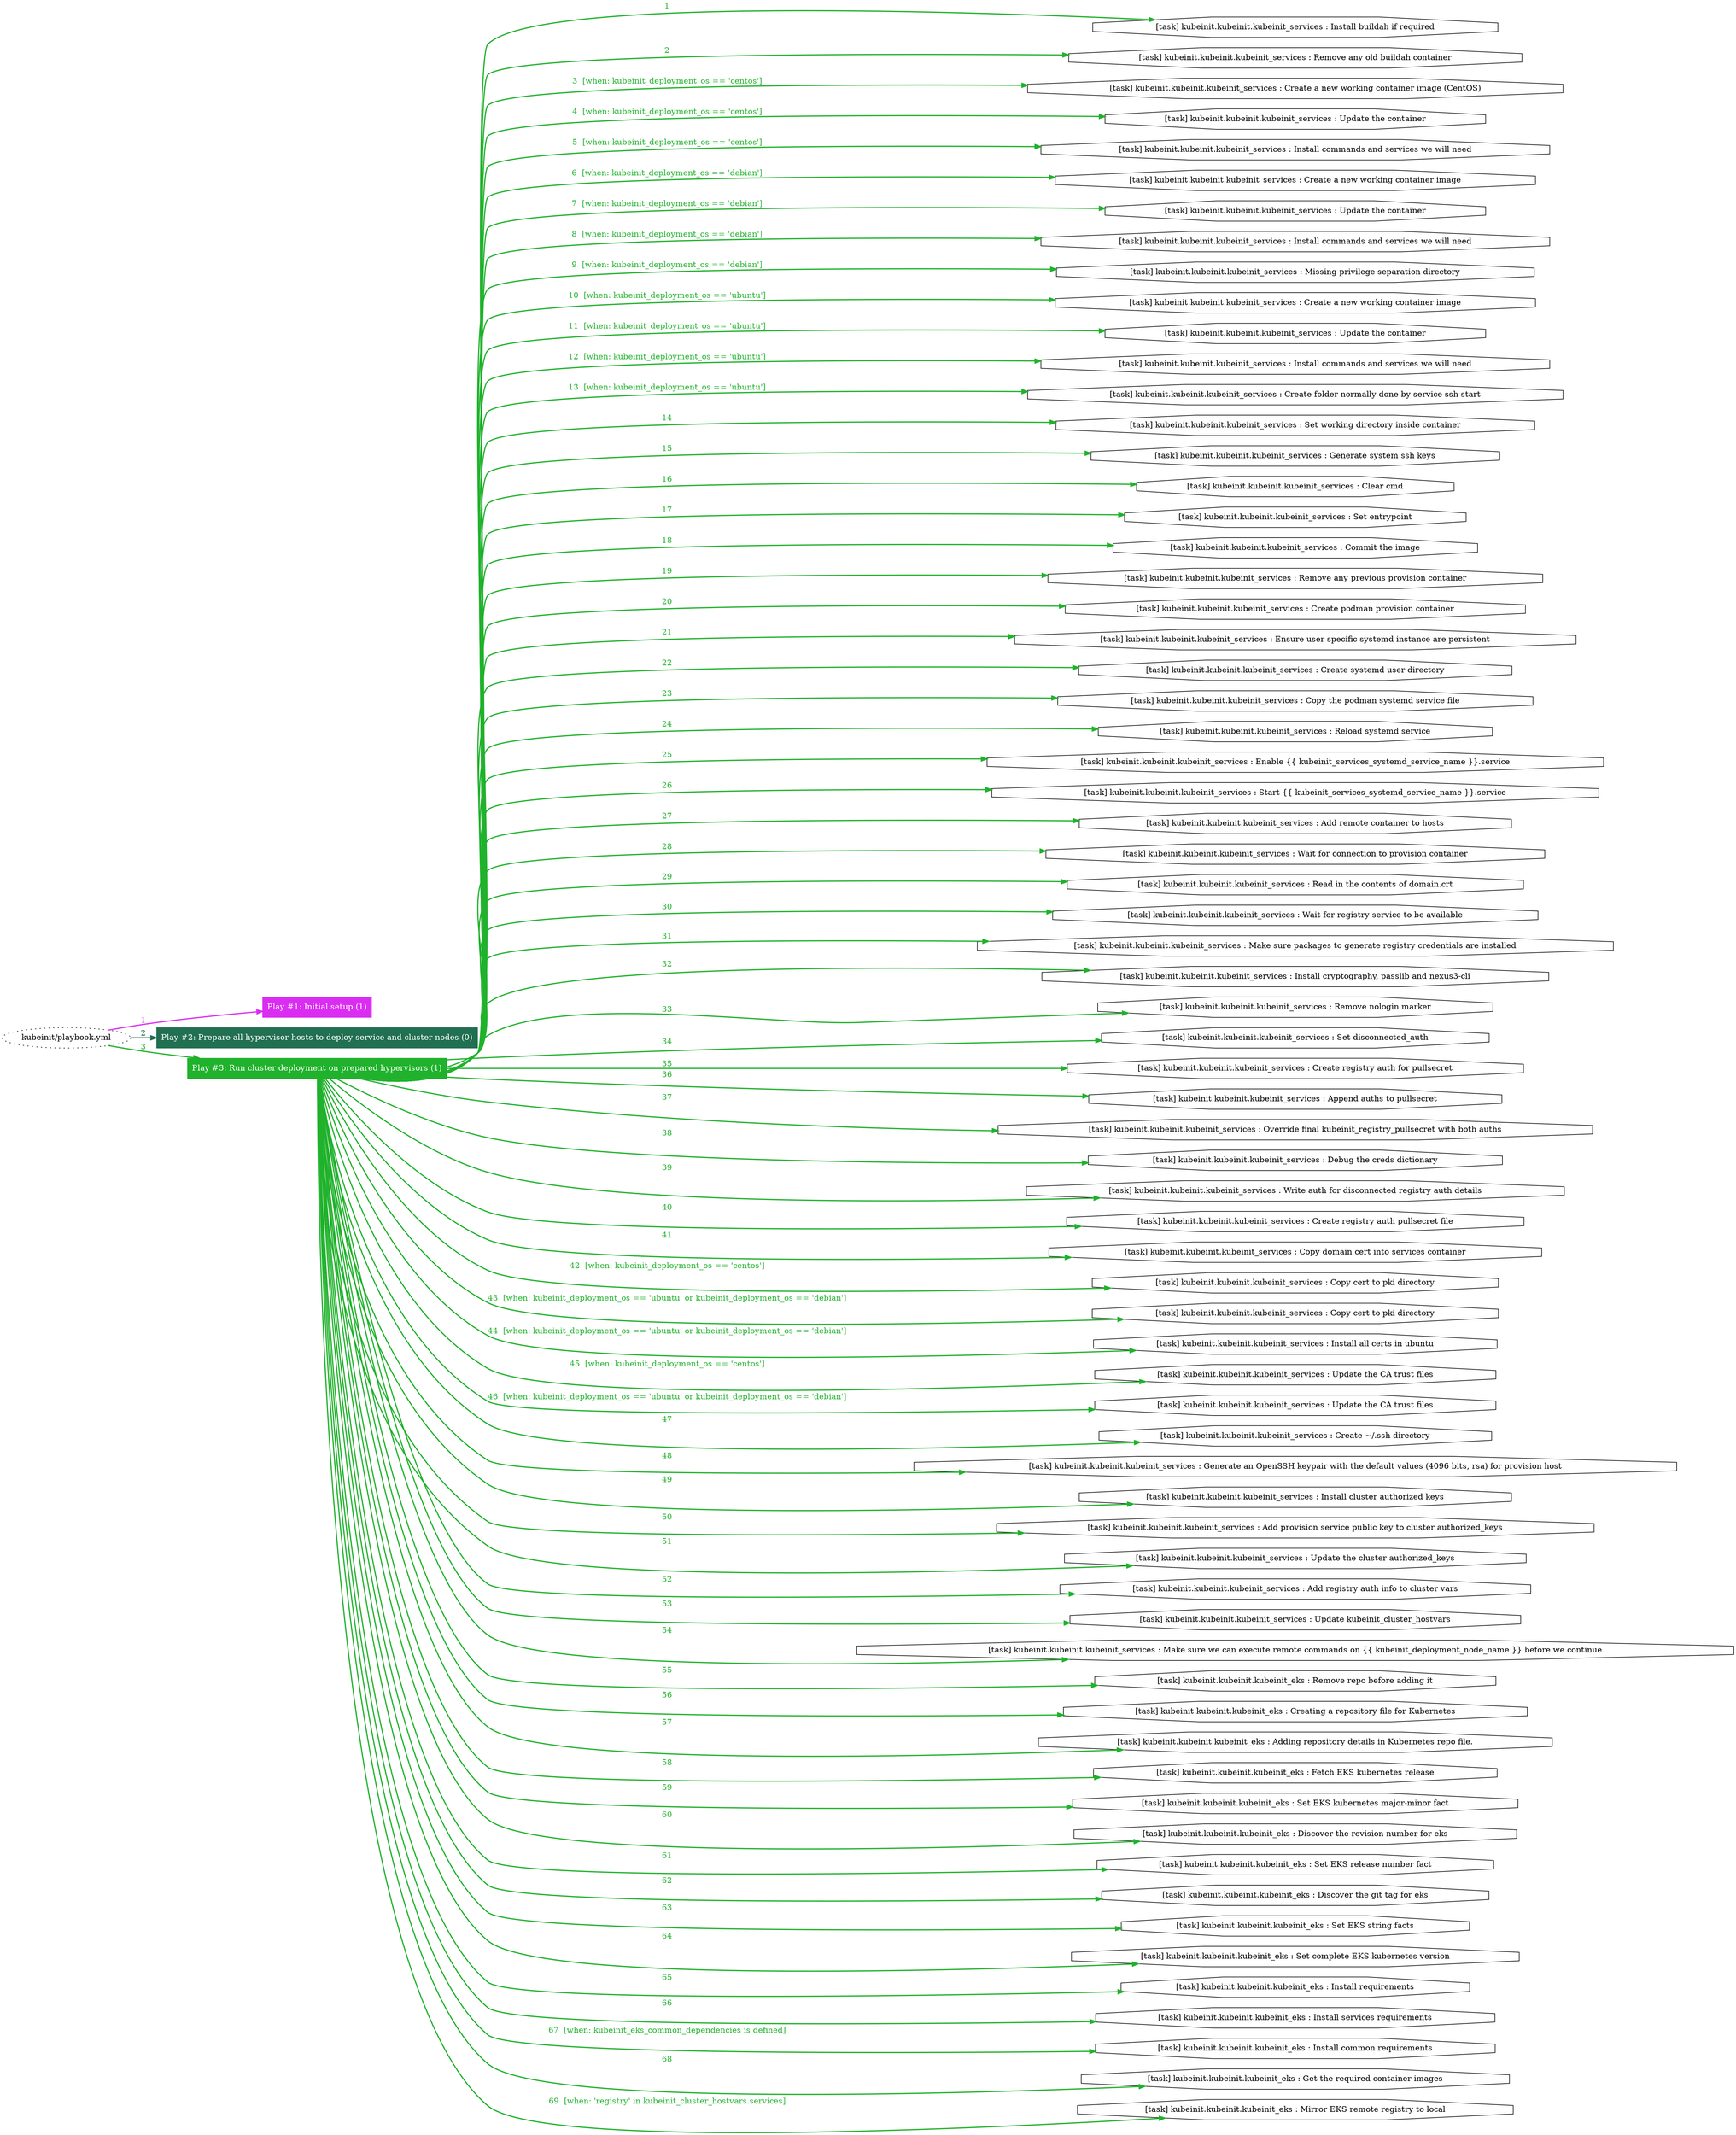 digraph "kubeinit/playbook.yml "{
	graph [concentrate=true ordering=in rankdir=LR ratio=fill]
	edge [esep=5 sep=10]
	"kubeinit/playbook.yml" [id=root_node style=dotted]
	subgraph "Play #1: Initial setup (1) "{
		"Play #1: Initial setup (1)" [color="#db2df2" fontcolor="#ffffff" id="play_d6b6caf3-4b23-4643-b8b0-2ae1f41ae016" shape=box style=filled tooltip=localhost]
		"kubeinit/playbook.yml" -> "Play #1: Initial setup (1)" [label=1 color="#db2df2" fontcolor="#db2df2" id="edge_0a95b5f7-50a0-45e7-89e0-56e294c64d58" style=bold]
	}
	subgraph "Play #2: Prepare all hypervisor hosts to deploy service and cluster nodes (0) "{
		"Play #2: Prepare all hypervisor hosts to deploy service and cluster nodes (0)" [color="#217051" fontcolor="#ffffff" id="play_e5e34765-efe9-40d0-b1c4-b69ddea02f51" shape=box style=filled tooltip=""]
		"kubeinit/playbook.yml" -> "Play #2: Prepare all hypervisor hosts to deploy service and cluster nodes (0)" [label=2 color="#217051" fontcolor="#217051" id="edge_a7ab53a5-b430-4f28-b5bf-94f475aebc5f" style=bold]
	}
	subgraph "Play #3: Run cluster deployment on prepared hypervisors (1) "{
		"Play #3: Run cluster deployment on prepared hypervisors (1)" [color="#20b22c" fontcolor="#ffffff" id="play_ced21969-2edc-423f-a9e1-0a20341f8199" shape=box style=filled tooltip=localhost]
		"kubeinit/playbook.yml" -> "Play #3: Run cluster deployment on prepared hypervisors (1)" [label=3 color="#20b22c" fontcolor="#20b22c" id="edge_6f8ec1e2-a546-43a6-82ae-a71191afd3bf" style=bold]
		"task_053df944-cbc6-430a-9e3b-62189d6cbe31" [label="[task] kubeinit.kubeinit.kubeinit_services : Install buildah if required" id="task_053df944-cbc6-430a-9e3b-62189d6cbe31" shape=octagon tooltip="[task] kubeinit.kubeinit.kubeinit_services : Install buildah if required"]
		"Play #3: Run cluster deployment on prepared hypervisors (1)" -> "task_053df944-cbc6-430a-9e3b-62189d6cbe31" [label=1 color="#20b22c" fontcolor="#20b22c" id="edge_3fd8ebae-2aa1-4c08-a8e1-62204cdacdc6" style=bold]
		"task_cb85001b-443d-418f-9d4c-aff51daec7ec" [label="[task] kubeinit.kubeinit.kubeinit_services : Remove any old buildah container" id="task_cb85001b-443d-418f-9d4c-aff51daec7ec" shape=octagon tooltip="[task] kubeinit.kubeinit.kubeinit_services : Remove any old buildah container"]
		"Play #3: Run cluster deployment on prepared hypervisors (1)" -> "task_cb85001b-443d-418f-9d4c-aff51daec7ec" [label=2 color="#20b22c" fontcolor="#20b22c" id="edge_708a41ad-17a7-4850-8655-4d85d6c550b6" style=bold]
		"task_b76d1ae5-82d1-44a4-ae26-9fafbfbcf282" [label="[task] kubeinit.kubeinit.kubeinit_services : Create a new working container image (CentOS)" id="task_b76d1ae5-82d1-44a4-ae26-9fafbfbcf282" shape=octagon tooltip="[task] kubeinit.kubeinit.kubeinit_services : Create a new working container image (CentOS)"]
		"Play #3: Run cluster deployment on prepared hypervisors (1)" -> "task_b76d1ae5-82d1-44a4-ae26-9fafbfbcf282" [label="3  [when: kubeinit_deployment_os == 'centos']" color="#20b22c" fontcolor="#20b22c" id="edge_9636b844-2a8d-44b8-bfd3-fd03627abda5" style=bold]
		"task_958350e3-0012-4d0c-be20-fb96267e6930" [label="[task] kubeinit.kubeinit.kubeinit_services : Update the container" id="task_958350e3-0012-4d0c-be20-fb96267e6930" shape=octagon tooltip="[task] kubeinit.kubeinit.kubeinit_services : Update the container"]
		"Play #3: Run cluster deployment on prepared hypervisors (1)" -> "task_958350e3-0012-4d0c-be20-fb96267e6930" [label="4  [when: kubeinit_deployment_os == 'centos']" color="#20b22c" fontcolor="#20b22c" id="edge_50fdafcd-24b9-4dce-bd4f-2c0491ec91b5" style=bold]
		"task_69331ef3-84f1-460e-af57-227d3038c687" [label="[task] kubeinit.kubeinit.kubeinit_services : Install commands and services we will need" id="task_69331ef3-84f1-460e-af57-227d3038c687" shape=octagon tooltip="[task] kubeinit.kubeinit.kubeinit_services : Install commands and services we will need"]
		"Play #3: Run cluster deployment on prepared hypervisors (1)" -> "task_69331ef3-84f1-460e-af57-227d3038c687" [label="5  [when: kubeinit_deployment_os == 'centos']" color="#20b22c" fontcolor="#20b22c" id="edge_e5f84665-fab9-4e15-9f2f-1fafe1caf1e0" style=bold]
		"task_77d94a02-6353-4c44-a43c-95abad2dda22" [label="[task] kubeinit.kubeinit.kubeinit_services : Create a new working container image" id="task_77d94a02-6353-4c44-a43c-95abad2dda22" shape=octagon tooltip="[task] kubeinit.kubeinit.kubeinit_services : Create a new working container image"]
		"Play #3: Run cluster deployment on prepared hypervisors (1)" -> "task_77d94a02-6353-4c44-a43c-95abad2dda22" [label="6  [when: kubeinit_deployment_os == 'debian']" color="#20b22c" fontcolor="#20b22c" id="edge_411b9429-109a-48c8-acfc-f12e42dbfacb" style=bold]
		"task_920caa8f-49db-4d48-9255-f12cef788a88" [label="[task] kubeinit.kubeinit.kubeinit_services : Update the container" id="task_920caa8f-49db-4d48-9255-f12cef788a88" shape=octagon tooltip="[task] kubeinit.kubeinit.kubeinit_services : Update the container"]
		"Play #3: Run cluster deployment on prepared hypervisors (1)" -> "task_920caa8f-49db-4d48-9255-f12cef788a88" [label="7  [when: kubeinit_deployment_os == 'debian']" color="#20b22c" fontcolor="#20b22c" id="edge_dfa674b2-81e7-45a8-a3d5-b1a6aa03467b" style=bold]
		"task_e1551400-227f-4f4e-806a-9e32a8cb405d" [label="[task] kubeinit.kubeinit.kubeinit_services : Install commands and services we will need" id="task_e1551400-227f-4f4e-806a-9e32a8cb405d" shape=octagon tooltip="[task] kubeinit.kubeinit.kubeinit_services : Install commands and services we will need"]
		"Play #3: Run cluster deployment on prepared hypervisors (1)" -> "task_e1551400-227f-4f4e-806a-9e32a8cb405d" [label="8  [when: kubeinit_deployment_os == 'debian']" color="#20b22c" fontcolor="#20b22c" id="edge_ec27e090-f7c6-4db3-99af-acc7e6ee965d" style=bold]
		"task_325c4ec0-844d-44be-afa1-052eaf2f3fee" [label="[task] kubeinit.kubeinit.kubeinit_services : Missing privilege separation directory" id="task_325c4ec0-844d-44be-afa1-052eaf2f3fee" shape=octagon tooltip="[task] kubeinit.kubeinit.kubeinit_services : Missing privilege separation directory"]
		"Play #3: Run cluster deployment on prepared hypervisors (1)" -> "task_325c4ec0-844d-44be-afa1-052eaf2f3fee" [label="9  [when: kubeinit_deployment_os == 'debian']" color="#20b22c" fontcolor="#20b22c" id="edge_37b7668a-c691-474e-8fe8-07740e65492d" style=bold]
		"task_312b7843-bc04-409a-8f8a-b5525f616f3f" [label="[task] kubeinit.kubeinit.kubeinit_services : Create a new working container image" id="task_312b7843-bc04-409a-8f8a-b5525f616f3f" shape=octagon tooltip="[task] kubeinit.kubeinit.kubeinit_services : Create a new working container image"]
		"Play #3: Run cluster deployment on prepared hypervisors (1)" -> "task_312b7843-bc04-409a-8f8a-b5525f616f3f" [label="10  [when: kubeinit_deployment_os == 'ubuntu']" color="#20b22c" fontcolor="#20b22c" id="edge_b4f1f03f-f311-47b4-9e3b-f285d6083b55" style=bold]
		"task_38afa60f-efd7-4d38-b9a2-04c29f454072" [label="[task] kubeinit.kubeinit.kubeinit_services : Update the container" id="task_38afa60f-efd7-4d38-b9a2-04c29f454072" shape=octagon tooltip="[task] kubeinit.kubeinit.kubeinit_services : Update the container"]
		"Play #3: Run cluster deployment on prepared hypervisors (1)" -> "task_38afa60f-efd7-4d38-b9a2-04c29f454072" [label="11  [when: kubeinit_deployment_os == 'ubuntu']" color="#20b22c" fontcolor="#20b22c" id="edge_2558614d-0102-4247-9067-76e2ed86641b" style=bold]
		"task_87cc839b-2936-471d-ab9f-c5f80d08924b" [label="[task] kubeinit.kubeinit.kubeinit_services : Install commands and services we will need" id="task_87cc839b-2936-471d-ab9f-c5f80d08924b" shape=octagon tooltip="[task] kubeinit.kubeinit.kubeinit_services : Install commands and services we will need"]
		"Play #3: Run cluster deployment on prepared hypervisors (1)" -> "task_87cc839b-2936-471d-ab9f-c5f80d08924b" [label="12  [when: kubeinit_deployment_os == 'ubuntu']" color="#20b22c" fontcolor="#20b22c" id="edge_8b8a8d34-39bf-4097-a5d3-0aa59885f811" style=bold]
		"task_b64141c2-9b7f-4639-a4ad-c3e0b748c00b" [label="[task] kubeinit.kubeinit.kubeinit_services : Create folder normally done by service ssh start" id="task_b64141c2-9b7f-4639-a4ad-c3e0b748c00b" shape=octagon tooltip="[task] kubeinit.kubeinit.kubeinit_services : Create folder normally done by service ssh start"]
		"Play #3: Run cluster deployment on prepared hypervisors (1)" -> "task_b64141c2-9b7f-4639-a4ad-c3e0b748c00b" [label="13  [when: kubeinit_deployment_os == 'ubuntu']" color="#20b22c" fontcolor="#20b22c" id="edge_afbf7bd4-8e0a-4837-9afb-92ad5936957d" style=bold]
		"task_3812613c-a0b3-46dd-a61b-9a9d60487ced" [label="[task] kubeinit.kubeinit.kubeinit_services : Set working directory inside container" id="task_3812613c-a0b3-46dd-a61b-9a9d60487ced" shape=octagon tooltip="[task] kubeinit.kubeinit.kubeinit_services : Set working directory inside container"]
		"Play #3: Run cluster deployment on prepared hypervisors (1)" -> "task_3812613c-a0b3-46dd-a61b-9a9d60487ced" [label=14 color="#20b22c" fontcolor="#20b22c" id="edge_86688151-595f-46de-8e3a-c45a985ddb9b" style=bold]
		"task_bd5d2fe8-e609-4de5-92f0-f0f5bbb81b0d" [label="[task] kubeinit.kubeinit.kubeinit_services : Generate system ssh keys" id="task_bd5d2fe8-e609-4de5-92f0-f0f5bbb81b0d" shape=octagon tooltip="[task] kubeinit.kubeinit.kubeinit_services : Generate system ssh keys"]
		"Play #3: Run cluster deployment on prepared hypervisors (1)" -> "task_bd5d2fe8-e609-4de5-92f0-f0f5bbb81b0d" [label=15 color="#20b22c" fontcolor="#20b22c" id="edge_4fcc37b3-f670-4617-802d-f88b540231ae" style=bold]
		"task_b6c7635c-8c36-44ef-9cb5-113da6b22f72" [label="[task] kubeinit.kubeinit.kubeinit_services : Clear cmd" id="task_b6c7635c-8c36-44ef-9cb5-113da6b22f72" shape=octagon tooltip="[task] kubeinit.kubeinit.kubeinit_services : Clear cmd"]
		"Play #3: Run cluster deployment on prepared hypervisors (1)" -> "task_b6c7635c-8c36-44ef-9cb5-113da6b22f72" [label=16 color="#20b22c" fontcolor="#20b22c" id="edge_a9604bee-521b-4253-b219-6564ae5bcf5f" style=bold]
		"task_46afdbdd-9009-409d-8397-ab80a42cf545" [label="[task] kubeinit.kubeinit.kubeinit_services : Set entrypoint" id="task_46afdbdd-9009-409d-8397-ab80a42cf545" shape=octagon tooltip="[task] kubeinit.kubeinit.kubeinit_services : Set entrypoint"]
		"Play #3: Run cluster deployment on prepared hypervisors (1)" -> "task_46afdbdd-9009-409d-8397-ab80a42cf545" [label=17 color="#20b22c" fontcolor="#20b22c" id="edge_e1e13ab2-f77c-4405-94ad-9324626c4317" style=bold]
		"task_044680a7-8fcf-46de-b698-526c274d04a4" [label="[task] kubeinit.kubeinit.kubeinit_services : Commit the image" id="task_044680a7-8fcf-46de-b698-526c274d04a4" shape=octagon tooltip="[task] kubeinit.kubeinit.kubeinit_services : Commit the image"]
		"Play #3: Run cluster deployment on prepared hypervisors (1)" -> "task_044680a7-8fcf-46de-b698-526c274d04a4" [label=18 color="#20b22c" fontcolor="#20b22c" id="edge_fc8de04b-389e-465d-8166-45693d96ed8d" style=bold]
		"task_0990a95e-ffae-44d9-b55e-e1ec34a348f7" [label="[task] kubeinit.kubeinit.kubeinit_services : Remove any previous provision container" id="task_0990a95e-ffae-44d9-b55e-e1ec34a348f7" shape=octagon tooltip="[task] kubeinit.kubeinit.kubeinit_services : Remove any previous provision container"]
		"Play #3: Run cluster deployment on prepared hypervisors (1)" -> "task_0990a95e-ffae-44d9-b55e-e1ec34a348f7" [label=19 color="#20b22c" fontcolor="#20b22c" id="edge_ac07c02c-21dc-4eb6-a0cf-7070e9ad0b32" style=bold]
		"task_7251432c-fed6-491e-8f41-d05edfea4213" [label="[task] kubeinit.kubeinit.kubeinit_services : Create podman provision container" id="task_7251432c-fed6-491e-8f41-d05edfea4213" shape=octagon tooltip="[task] kubeinit.kubeinit.kubeinit_services : Create podman provision container"]
		"Play #3: Run cluster deployment on prepared hypervisors (1)" -> "task_7251432c-fed6-491e-8f41-d05edfea4213" [label=20 color="#20b22c" fontcolor="#20b22c" id="edge_353fcb7d-9ff5-4f62-b055-38c76d984105" style=bold]
		"task_0b0296fb-d1a9-4df0-aede-d309b49d0335" [label="[task] kubeinit.kubeinit.kubeinit_services : Ensure user specific systemd instance are persistent" id="task_0b0296fb-d1a9-4df0-aede-d309b49d0335" shape=octagon tooltip="[task] kubeinit.kubeinit.kubeinit_services : Ensure user specific systemd instance are persistent"]
		"Play #3: Run cluster deployment on prepared hypervisors (1)" -> "task_0b0296fb-d1a9-4df0-aede-d309b49d0335" [label=21 color="#20b22c" fontcolor="#20b22c" id="edge_333079d3-5729-4809-bb05-d34e6eb40418" style=bold]
		"task_26365529-b1a4-4050-9ad0-5c0496e8044a" [label="[task] kubeinit.kubeinit.kubeinit_services : Create systemd user directory" id="task_26365529-b1a4-4050-9ad0-5c0496e8044a" shape=octagon tooltip="[task] kubeinit.kubeinit.kubeinit_services : Create systemd user directory"]
		"Play #3: Run cluster deployment on prepared hypervisors (1)" -> "task_26365529-b1a4-4050-9ad0-5c0496e8044a" [label=22 color="#20b22c" fontcolor="#20b22c" id="edge_1748f61f-c077-4ab7-9320-309da9aa1df5" style=bold]
		"task_986e9f03-c08c-4b7d-9d6f-39dc5b09be21" [label="[task] kubeinit.kubeinit.kubeinit_services : Copy the podman systemd service file" id="task_986e9f03-c08c-4b7d-9d6f-39dc5b09be21" shape=octagon tooltip="[task] kubeinit.kubeinit.kubeinit_services : Copy the podman systemd service file"]
		"Play #3: Run cluster deployment on prepared hypervisors (1)" -> "task_986e9f03-c08c-4b7d-9d6f-39dc5b09be21" [label=23 color="#20b22c" fontcolor="#20b22c" id="edge_83a575ec-a1a6-42c1-b98e-406853526f27" style=bold]
		"task_eb1c43a5-f2c9-4c47-a817-fb540f19a4ba" [label="[task] kubeinit.kubeinit.kubeinit_services : Reload systemd service" id="task_eb1c43a5-f2c9-4c47-a817-fb540f19a4ba" shape=octagon tooltip="[task] kubeinit.kubeinit.kubeinit_services : Reload systemd service"]
		"Play #3: Run cluster deployment on prepared hypervisors (1)" -> "task_eb1c43a5-f2c9-4c47-a817-fb540f19a4ba" [label=24 color="#20b22c" fontcolor="#20b22c" id="edge_2ddeff5b-f74b-4b9a-8225-0739eaad942f" style=bold]
		"task_ec5aae8b-61c5-4144-8610-5f1638860e9f" [label="[task] kubeinit.kubeinit.kubeinit_services : Enable {{ kubeinit_services_systemd_service_name }}.service" id="task_ec5aae8b-61c5-4144-8610-5f1638860e9f" shape=octagon tooltip="[task] kubeinit.kubeinit.kubeinit_services : Enable {{ kubeinit_services_systemd_service_name }}.service"]
		"Play #3: Run cluster deployment on prepared hypervisors (1)" -> "task_ec5aae8b-61c5-4144-8610-5f1638860e9f" [label=25 color="#20b22c" fontcolor="#20b22c" id="edge_2ca6bc8f-2102-4845-8cd4-416a02887b72" style=bold]
		"task_7645b227-e0e5-4387-9e08-3ad236a14664" [label="[task] kubeinit.kubeinit.kubeinit_services : Start {{ kubeinit_services_systemd_service_name }}.service" id="task_7645b227-e0e5-4387-9e08-3ad236a14664" shape=octagon tooltip="[task] kubeinit.kubeinit.kubeinit_services : Start {{ kubeinit_services_systemd_service_name }}.service"]
		"Play #3: Run cluster deployment on prepared hypervisors (1)" -> "task_7645b227-e0e5-4387-9e08-3ad236a14664" [label=26 color="#20b22c" fontcolor="#20b22c" id="edge_39b93bde-f5a5-42e6-97f6-72c05052445b" style=bold]
		"task_5f2cbb39-8707-43be-b525-aba7ae4bd131" [label="[task] kubeinit.kubeinit.kubeinit_services : Add remote container to hosts" id="task_5f2cbb39-8707-43be-b525-aba7ae4bd131" shape=octagon tooltip="[task] kubeinit.kubeinit.kubeinit_services : Add remote container to hosts"]
		"Play #3: Run cluster deployment on prepared hypervisors (1)" -> "task_5f2cbb39-8707-43be-b525-aba7ae4bd131" [label=27 color="#20b22c" fontcolor="#20b22c" id="edge_a20b7bcb-a966-4664-ba3a-eea8a3d69074" style=bold]
		"task_a4a74ae9-1368-4620-a1d5-759e4361514c" [label="[task] kubeinit.kubeinit.kubeinit_services : Wait for connection to provision container" id="task_a4a74ae9-1368-4620-a1d5-759e4361514c" shape=octagon tooltip="[task] kubeinit.kubeinit.kubeinit_services : Wait for connection to provision container"]
		"Play #3: Run cluster deployment on prepared hypervisors (1)" -> "task_a4a74ae9-1368-4620-a1d5-759e4361514c" [label=28 color="#20b22c" fontcolor="#20b22c" id="edge_53f92d1e-cc69-411d-b51a-9755b06d3d79" style=bold]
		"task_f670205d-0177-4127-b1ba-6728a1c63fb0" [label="[task] kubeinit.kubeinit.kubeinit_services : Read in the contents of domain.crt" id="task_f670205d-0177-4127-b1ba-6728a1c63fb0" shape=octagon tooltip="[task] kubeinit.kubeinit.kubeinit_services : Read in the contents of domain.crt"]
		"Play #3: Run cluster deployment on prepared hypervisors (1)" -> "task_f670205d-0177-4127-b1ba-6728a1c63fb0" [label=29 color="#20b22c" fontcolor="#20b22c" id="edge_ecd2d68b-a5f9-4c91-8aad-ea5e8b96da8f" style=bold]
		"task_cf42c2b6-3bd4-4ae2-bb95-85cde23bc588" [label="[task] kubeinit.kubeinit.kubeinit_services : Wait for registry service to be available" id="task_cf42c2b6-3bd4-4ae2-bb95-85cde23bc588" shape=octagon tooltip="[task] kubeinit.kubeinit.kubeinit_services : Wait for registry service to be available"]
		"Play #3: Run cluster deployment on prepared hypervisors (1)" -> "task_cf42c2b6-3bd4-4ae2-bb95-85cde23bc588" [label=30 color="#20b22c" fontcolor="#20b22c" id="edge_0ce051d8-9b99-4a44-ae49-cfefab403eac" style=bold]
		"task_a661c332-6f66-405f-aac2-5e966b95ca57" [label="[task] kubeinit.kubeinit.kubeinit_services : Make sure packages to generate registry credentials are installed" id="task_a661c332-6f66-405f-aac2-5e966b95ca57" shape=octagon tooltip="[task] kubeinit.kubeinit.kubeinit_services : Make sure packages to generate registry credentials are installed"]
		"Play #3: Run cluster deployment on prepared hypervisors (1)" -> "task_a661c332-6f66-405f-aac2-5e966b95ca57" [label=31 color="#20b22c" fontcolor="#20b22c" id="edge_98058854-50f5-4666-91b2-e5ad95566e2a" style=bold]
		"task_c4efac56-9066-4326-ae19-3232b20413e8" [label="[task] kubeinit.kubeinit.kubeinit_services : Install cryptography, passlib and nexus3-cli" id="task_c4efac56-9066-4326-ae19-3232b20413e8" shape=octagon tooltip="[task] kubeinit.kubeinit.kubeinit_services : Install cryptography, passlib and nexus3-cli"]
		"Play #3: Run cluster deployment on prepared hypervisors (1)" -> "task_c4efac56-9066-4326-ae19-3232b20413e8" [label=32 color="#20b22c" fontcolor="#20b22c" id="edge_8cb94dff-60ae-4ac3-8e4b-e21cf0f34235" style=bold]
		"task_0dc49803-e038-452c-93c6-ba019cc42ebf" [label="[task] kubeinit.kubeinit.kubeinit_services : Remove nologin marker" id="task_0dc49803-e038-452c-93c6-ba019cc42ebf" shape=octagon tooltip="[task] kubeinit.kubeinit.kubeinit_services : Remove nologin marker"]
		"Play #3: Run cluster deployment on prepared hypervisors (1)" -> "task_0dc49803-e038-452c-93c6-ba019cc42ebf" [label=33 color="#20b22c" fontcolor="#20b22c" id="edge_8c0a9747-a079-4595-9a50-f024f1fe43ec" style=bold]
		"task_3ebc6871-6d34-4b3d-aed6-6194bb6b7b26" [label="[task] kubeinit.kubeinit.kubeinit_services : Set disconnected_auth" id="task_3ebc6871-6d34-4b3d-aed6-6194bb6b7b26" shape=octagon tooltip="[task] kubeinit.kubeinit.kubeinit_services : Set disconnected_auth"]
		"Play #3: Run cluster deployment on prepared hypervisors (1)" -> "task_3ebc6871-6d34-4b3d-aed6-6194bb6b7b26" [label=34 color="#20b22c" fontcolor="#20b22c" id="edge_f3ed2c49-1c58-4c29-a5b7-077b1f685127" style=bold]
		"task_be04df0a-b540-476a-846e-8847f6690250" [label="[task] kubeinit.kubeinit.kubeinit_services : Create registry auth for pullsecret" id="task_be04df0a-b540-476a-846e-8847f6690250" shape=octagon tooltip="[task] kubeinit.kubeinit.kubeinit_services : Create registry auth for pullsecret"]
		"Play #3: Run cluster deployment on prepared hypervisors (1)" -> "task_be04df0a-b540-476a-846e-8847f6690250" [label=35 color="#20b22c" fontcolor="#20b22c" id="edge_0527f74a-68b1-4fb7-881a-f3a324e54f51" style=bold]
		"task_0fdadbfe-0ef5-4e7c-9dc7-7d45b49971e9" [label="[task] kubeinit.kubeinit.kubeinit_services : Append auths to pullsecret" id="task_0fdadbfe-0ef5-4e7c-9dc7-7d45b49971e9" shape=octagon tooltip="[task] kubeinit.kubeinit.kubeinit_services : Append auths to pullsecret"]
		"Play #3: Run cluster deployment on prepared hypervisors (1)" -> "task_0fdadbfe-0ef5-4e7c-9dc7-7d45b49971e9" [label=36 color="#20b22c" fontcolor="#20b22c" id="edge_7621d0a0-e6c5-43e3-8cc8-4aef887758da" style=bold]
		"task_f12f1032-667d-49f4-a0d1-406bd24e3da5" [label="[task] kubeinit.kubeinit.kubeinit_services : Override final kubeinit_registry_pullsecret with both auths" id="task_f12f1032-667d-49f4-a0d1-406bd24e3da5" shape=octagon tooltip="[task] kubeinit.kubeinit.kubeinit_services : Override final kubeinit_registry_pullsecret with both auths"]
		"Play #3: Run cluster deployment on prepared hypervisors (1)" -> "task_f12f1032-667d-49f4-a0d1-406bd24e3da5" [label=37 color="#20b22c" fontcolor="#20b22c" id="edge_dbe48d62-4e99-42ed-996c-47b09723fcf8" style=bold]
		"task_8650e95a-5be5-4b76-91ce-b5643a63bcbd" [label="[task] kubeinit.kubeinit.kubeinit_services : Debug the creds dictionary" id="task_8650e95a-5be5-4b76-91ce-b5643a63bcbd" shape=octagon tooltip="[task] kubeinit.kubeinit.kubeinit_services : Debug the creds dictionary"]
		"Play #3: Run cluster deployment on prepared hypervisors (1)" -> "task_8650e95a-5be5-4b76-91ce-b5643a63bcbd" [label=38 color="#20b22c" fontcolor="#20b22c" id="edge_1b311b52-2935-44be-a7ee-e5c0409467c3" style=bold]
		"task_cdbaef19-ca8a-4d3c-9e93-ad95e453d11b" [label="[task] kubeinit.kubeinit.kubeinit_services : Write auth for disconnected registry auth details" id="task_cdbaef19-ca8a-4d3c-9e93-ad95e453d11b" shape=octagon tooltip="[task] kubeinit.kubeinit.kubeinit_services : Write auth for disconnected registry auth details"]
		"Play #3: Run cluster deployment on prepared hypervisors (1)" -> "task_cdbaef19-ca8a-4d3c-9e93-ad95e453d11b" [label=39 color="#20b22c" fontcolor="#20b22c" id="edge_3dc8b7cd-3aa0-4266-850f-8bb679bbfadb" style=bold]
		"task_5f7e98a0-c429-430e-8df2-45824555a68b" [label="[task] kubeinit.kubeinit.kubeinit_services : Create registry auth pullsecret file" id="task_5f7e98a0-c429-430e-8df2-45824555a68b" shape=octagon tooltip="[task] kubeinit.kubeinit.kubeinit_services : Create registry auth pullsecret file"]
		"Play #3: Run cluster deployment on prepared hypervisors (1)" -> "task_5f7e98a0-c429-430e-8df2-45824555a68b" [label=40 color="#20b22c" fontcolor="#20b22c" id="edge_38085d3c-5b2d-47dc-8d45-1d3d17e03676" style=bold]
		"task_5a327312-f7bc-46f0-b472-31a62a52ba27" [label="[task] kubeinit.kubeinit.kubeinit_services : Copy domain cert into services container" id="task_5a327312-f7bc-46f0-b472-31a62a52ba27" shape=octagon tooltip="[task] kubeinit.kubeinit.kubeinit_services : Copy domain cert into services container"]
		"Play #3: Run cluster deployment on prepared hypervisors (1)" -> "task_5a327312-f7bc-46f0-b472-31a62a52ba27" [label=41 color="#20b22c" fontcolor="#20b22c" id="edge_1ff18f15-e8b5-4512-8617-b2dfb59bdad8" style=bold]
		"task_76ffa611-4916-4a81-92d2-1da48ad57b2c" [label="[task] kubeinit.kubeinit.kubeinit_services : Copy cert to pki directory" id="task_76ffa611-4916-4a81-92d2-1da48ad57b2c" shape=octagon tooltip="[task] kubeinit.kubeinit.kubeinit_services : Copy cert to pki directory"]
		"Play #3: Run cluster deployment on prepared hypervisors (1)" -> "task_76ffa611-4916-4a81-92d2-1da48ad57b2c" [label="42  [when: kubeinit_deployment_os == 'centos']" color="#20b22c" fontcolor="#20b22c" id="edge_071630ca-d03b-404c-b5ed-2648c140149f" style=bold]
		"task_11582271-6444-4cc9-b006-6f92fa4fd639" [label="[task] kubeinit.kubeinit.kubeinit_services : Copy cert to pki directory" id="task_11582271-6444-4cc9-b006-6f92fa4fd639" shape=octagon tooltip="[task] kubeinit.kubeinit.kubeinit_services : Copy cert to pki directory"]
		"Play #3: Run cluster deployment on prepared hypervisors (1)" -> "task_11582271-6444-4cc9-b006-6f92fa4fd639" [label="43  [when: kubeinit_deployment_os == 'ubuntu' or kubeinit_deployment_os == 'debian']" color="#20b22c" fontcolor="#20b22c" id="edge_165f8914-8427-469e-982d-2a1dd7cd1e54" style=bold]
		"task_1b89163e-dbf8-4271-849b-babf553165fc" [label="[task] kubeinit.kubeinit.kubeinit_services : Install all certs in ubuntu" id="task_1b89163e-dbf8-4271-849b-babf553165fc" shape=octagon tooltip="[task] kubeinit.kubeinit.kubeinit_services : Install all certs in ubuntu"]
		"Play #3: Run cluster deployment on prepared hypervisors (1)" -> "task_1b89163e-dbf8-4271-849b-babf553165fc" [label="44  [when: kubeinit_deployment_os == 'ubuntu' or kubeinit_deployment_os == 'debian']" color="#20b22c" fontcolor="#20b22c" id="edge_9241c236-2dc8-4c1a-841c-ff653e92588f" style=bold]
		"task_ba0d05c1-c9e8-451b-ada4-2562e5947018" [label="[task] kubeinit.kubeinit.kubeinit_services : Update the CA trust files" id="task_ba0d05c1-c9e8-451b-ada4-2562e5947018" shape=octagon tooltip="[task] kubeinit.kubeinit.kubeinit_services : Update the CA trust files"]
		"Play #3: Run cluster deployment on prepared hypervisors (1)" -> "task_ba0d05c1-c9e8-451b-ada4-2562e5947018" [label="45  [when: kubeinit_deployment_os == 'centos']" color="#20b22c" fontcolor="#20b22c" id="edge_d21a466d-4867-4f02-b7ba-a5dcc5651ad4" style=bold]
		"task_868b1c38-6f8b-4d70-83fa-b7cb7112f231" [label="[task] kubeinit.kubeinit.kubeinit_services : Update the CA trust files" id="task_868b1c38-6f8b-4d70-83fa-b7cb7112f231" shape=octagon tooltip="[task] kubeinit.kubeinit.kubeinit_services : Update the CA trust files"]
		"Play #3: Run cluster deployment on prepared hypervisors (1)" -> "task_868b1c38-6f8b-4d70-83fa-b7cb7112f231" [label="46  [when: kubeinit_deployment_os == 'ubuntu' or kubeinit_deployment_os == 'debian']" color="#20b22c" fontcolor="#20b22c" id="edge_f9f408ae-afd4-4a68-afed-6cb9da63273c" style=bold]
		"task_824f1065-e986-4cad-8b6a-208895233725" [label="[task] kubeinit.kubeinit.kubeinit_services : Create ~/.ssh directory" id="task_824f1065-e986-4cad-8b6a-208895233725" shape=octagon tooltip="[task] kubeinit.kubeinit.kubeinit_services : Create ~/.ssh directory"]
		"Play #3: Run cluster deployment on prepared hypervisors (1)" -> "task_824f1065-e986-4cad-8b6a-208895233725" [label=47 color="#20b22c" fontcolor="#20b22c" id="edge_a4f15234-3b15-46b3-9c3f-a0e7d01d1c8e" style=bold]
		"task_14eeae0e-4d21-4a45-b47e-c93dbd5895a5" [label="[task] kubeinit.kubeinit.kubeinit_services : Generate an OpenSSH keypair with the default values (4096 bits, rsa) for provision host" id="task_14eeae0e-4d21-4a45-b47e-c93dbd5895a5" shape=octagon tooltip="[task] kubeinit.kubeinit.kubeinit_services : Generate an OpenSSH keypair with the default values (4096 bits, rsa) for provision host"]
		"Play #3: Run cluster deployment on prepared hypervisors (1)" -> "task_14eeae0e-4d21-4a45-b47e-c93dbd5895a5" [label=48 color="#20b22c" fontcolor="#20b22c" id="edge_586edc5e-9760-4864-bb9b-e992384140b7" style=bold]
		"task_6fe75f42-5728-49bb-a632-5c16116cedae" [label="[task] kubeinit.kubeinit.kubeinit_services : Install cluster authorized keys" id="task_6fe75f42-5728-49bb-a632-5c16116cedae" shape=octagon tooltip="[task] kubeinit.kubeinit.kubeinit_services : Install cluster authorized keys"]
		"Play #3: Run cluster deployment on prepared hypervisors (1)" -> "task_6fe75f42-5728-49bb-a632-5c16116cedae" [label=49 color="#20b22c" fontcolor="#20b22c" id="edge_191dda90-bd33-4c5a-a4ec-91c02e407355" style=bold]
		"task_7705c70f-4e01-4136-85df-95e2047b2e37" [label="[task] kubeinit.kubeinit.kubeinit_services : Add provision service public key to cluster authorized_keys" id="task_7705c70f-4e01-4136-85df-95e2047b2e37" shape=octagon tooltip="[task] kubeinit.kubeinit.kubeinit_services : Add provision service public key to cluster authorized_keys"]
		"Play #3: Run cluster deployment on prepared hypervisors (1)" -> "task_7705c70f-4e01-4136-85df-95e2047b2e37" [label=50 color="#20b22c" fontcolor="#20b22c" id="edge_8e803e78-8a34-49b8-93a0-5a85b14b2c79" style=bold]
		"task_e0fd0f46-798f-465d-94de-b9dee2222bd6" [label="[task] kubeinit.kubeinit.kubeinit_services : Update the cluster authorized_keys" id="task_e0fd0f46-798f-465d-94de-b9dee2222bd6" shape=octagon tooltip="[task] kubeinit.kubeinit.kubeinit_services : Update the cluster authorized_keys"]
		"Play #3: Run cluster deployment on prepared hypervisors (1)" -> "task_e0fd0f46-798f-465d-94de-b9dee2222bd6" [label=51 color="#20b22c" fontcolor="#20b22c" id="edge_8a8e5646-1a1e-41b1-b69a-0e5f32770c6e" style=bold]
		"task_5ad1c3e3-58d1-409a-94ed-d2664238ebe9" [label="[task] kubeinit.kubeinit.kubeinit_services : Add registry auth info to cluster vars" id="task_5ad1c3e3-58d1-409a-94ed-d2664238ebe9" shape=octagon tooltip="[task] kubeinit.kubeinit.kubeinit_services : Add registry auth info to cluster vars"]
		"Play #3: Run cluster deployment on prepared hypervisors (1)" -> "task_5ad1c3e3-58d1-409a-94ed-d2664238ebe9" [label=52 color="#20b22c" fontcolor="#20b22c" id="edge_a2f7091a-70b4-4f6c-a0da-b33bc547d0e2" style=bold]
		"task_6149d0f0-b85a-4856-94ad-2d37077d5f73" [label="[task] kubeinit.kubeinit.kubeinit_services : Update kubeinit_cluster_hostvars" id="task_6149d0f0-b85a-4856-94ad-2d37077d5f73" shape=octagon tooltip="[task] kubeinit.kubeinit.kubeinit_services : Update kubeinit_cluster_hostvars"]
		"Play #3: Run cluster deployment on prepared hypervisors (1)" -> "task_6149d0f0-b85a-4856-94ad-2d37077d5f73" [label=53 color="#20b22c" fontcolor="#20b22c" id="edge_27c50277-1ddd-4459-8301-fb3d173aa439" style=bold]
		"task_d897fd53-c9ad-4882-b763-e6d62cfaaba0" [label="[task] kubeinit.kubeinit.kubeinit_services : Make sure we can execute remote commands on {{ kubeinit_deployment_node_name }} before we continue" id="task_d897fd53-c9ad-4882-b763-e6d62cfaaba0" shape=octagon tooltip="[task] kubeinit.kubeinit.kubeinit_services : Make sure we can execute remote commands on {{ kubeinit_deployment_node_name }} before we continue"]
		"Play #3: Run cluster deployment on prepared hypervisors (1)" -> "task_d897fd53-c9ad-4882-b763-e6d62cfaaba0" [label=54 color="#20b22c" fontcolor="#20b22c" id="edge_2937af92-9460-4916-930f-7be160d292ad" style=bold]
		"task_de5168e3-d179-41f6-a5fe-8d1e4bc24f57" [label="[task] kubeinit.kubeinit.kubeinit_eks : Remove repo before adding it" id="task_de5168e3-d179-41f6-a5fe-8d1e4bc24f57" shape=octagon tooltip="[task] kubeinit.kubeinit.kubeinit_eks : Remove repo before adding it"]
		"Play #3: Run cluster deployment on prepared hypervisors (1)" -> "task_de5168e3-d179-41f6-a5fe-8d1e4bc24f57" [label=55 color="#20b22c" fontcolor="#20b22c" id="edge_63474634-a7a5-4f2e-8a2f-6c03d083b28f" style=bold]
		"task_deb1c168-5b57-4146-88d7-aba69a2bb20f" [label="[task] kubeinit.kubeinit.kubeinit_eks : Creating a repository file for Kubernetes" id="task_deb1c168-5b57-4146-88d7-aba69a2bb20f" shape=octagon tooltip="[task] kubeinit.kubeinit.kubeinit_eks : Creating a repository file for Kubernetes"]
		"Play #3: Run cluster deployment on prepared hypervisors (1)" -> "task_deb1c168-5b57-4146-88d7-aba69a2bb20f" [label=56 color="#20b22c" fontcolor="#20b22c" id="edge_b1a8e4aa-5048-4307-86b4-241360aea43a" style=bold]
		"task_f4045e9d-7220-46fe-8a3a-9ee2effe45bb" [label="[task] kubeinit.kubeinit.kubeinit_eks : Adding repository details in Kubernetes repo file." id="task_f4045e9d-7220-46fe-8a3a-9ee2effe45bb" shape=octagon tooltip="[task] kubeinit.kubeinit.kubeinit_eks : Adding repository details in Kubernetes repo file."]
		"Play #3: Run cluster deployment on prepared hypervisors (1)" -> "task_f4045e9d-7220-46fe-8a3a-9ee2effe45bb" [label=57 color="#20b22c" fontcolor="#20b22c" id="edge_042e54c8-7dad-4899-94eb-fdc54013cfa4" style=bold]
		"task_a9a8ade7-248d-4d72-98af-124026baeafb" [label="[task] kubeinit.kubeinit.kubeinit_eks : Fetch EKS kubernetes release" id="task_a9a8ade7-248d-4d72-98af-124026baeafb" shape=octagon tooltip="[task] kubeinit.kubeinit.kubeinit_eks : Fetch EKS kubernetes release"]
		"Play #3: Run cluster deployment on prepared hypervisors (1)" -> "task_a9a8ade7-248d-4d72-98af-124026baeafb" [label=58 color="#20b22c" fontcolor="#20b22c" id="edge_edb4aae5-cabb-413f-889d-51f1eefaaeee" style=bold]
		"task_cea2db0b-12e2-4309-bcc3-3b4a0ecd38bd" [label="[task] kubeinit.kubeinit.kubeinit_eks : Set EKS kubernetes major-minor fact" id="task_cea2db0b-12e2-4309-bcc3-3b4a0ecd38bd" shape=octagon tooltip="[task] kubeinit.kubeinit.kubeinit_eks : Set EKS kubernetes major-minor fact"]
		"Play #3: Run cluster deployment on prepared hypervisors (1)" -> "task_cea2db0b-12e2-4309-bcc3-3b4a0ecd38bd" [label=59 color="#20b22c" fontcolor="#20b22c" id="edge_cd254e8c-5992-449f-87be-31b30090f12d" style=bold]
		"task_2bddd8ed-f544-4a2b-a87a-813c54e22fe6" [label="[task] kubeinit.kubeinit.kubeinit_eks : Discover the revision number for eks" id="task_2bddd8ed-f544-4a2b-a87a-813c54e22fe6" shape=octagon tooltip="[task] kubeinit.kubeinit.kubeinit_eks : Discover the revision number for eks"]
		"Play #3: Run cluster deployment on prepared hypervisors (1)" -> "task_2bddd8ed-f544-4a2b-a87a-813c54e22fe6" [label=60 color="#20b22c" fontcolor="#20b22c" id="edge_bac4b2b5-ac00-4e4d-8983-59fbd410d305" style=bold]
		"task_039cc27e-b9c9-4d4f-b5a3-858359c56d7d" [label="[task] kubeinit.kubeinit.kubeinit_eks : Set EKS release number fact" id="task_039cc27e-b9c9-4d4f-b5a3-858359c56d7d" shape=octagon tooltip="[task] kubeinit.kubeinit.kubeinit_eks : Set EKS release number fact"]
		"Play #3: Run cluster deployment on prepared hypervisors (1)" -> "task_039cc27e-b9c9-4d4f-b5a3-858359c56d7d" [label=61 color="#20b22c" fontcolor="#20b22c" id="edge_6a63f6e0-b38a-4a4a-9046-2603b9c7e609" style=bold]
		"task_58e79d2a-8f5d-4347-903a-4c7484dc5b8e" [label="[task] kubeinit.kubeinit.kubeinit_eks : Discover the git tag for eks" id="task_58e79d2a-8f5d-4347-903a-4c7484dc5b8e" shape=octagon tooltip="[task] kubeinit.kubeinit.kubeinit_eks : Discover the git tag for eks"]
		"Play #3: Run cluster deployment on prepared hypervisors (1)" -> "task_58e79d2a-8f5d-4347-903a-4c7484dc5b8e" [label=62 color="#20b22c" fontcolor="#20b22c" id="edge_f9d2d3cf-5946-4b20-b606-a6926a145eca" style=bold]
		"task_b07aeb81-3789-420d-92ca-3205f4b0d1c8" [label="[task] kubeinit.kubeinit.kubeinit_eks : Set EKS string facts" id="task_b07aeb81-3789-420d-92ca-3205f4b0d1c8" shape=octagon tooltip="[task] kubeinit.kubeinit.kubeinit_eks : Set EKS string facts"]
		"Play #3: Run cluster deployment on prepared hypervisors (1)" -> "task_b07aeb81-3789-420d-92ca-3205f4b0d1c8" [label=63 color="#20b22c" fontcolor="#20b22c" id="edge_d8e78b50-9a78-4f13-a6ff-ead66fbee1dc" style=bold]
		"task_8c0859c7-37b6-4025-9c3d-f2bc73c9678f" [label="[task] kubeinit.kubeinit.kubeinit_eks : Set complete EKS kubernetes version" id="task_8c0859c7-37b6-4025-9c3d-f2bc73c9678f" shape=octagon tooltip="[task] kubeinit.kubeinit.kubeinit_eks : Set complete EKS kubernetes version"]
		"Play #3: Run cluster deployment on prepared hypervisors (1)" -> "task_8c0859c7-37b6-4025-9c3d-f2bc73c9678f" [label=64 color="#20b22c" fontcolor="#20b22c" id="edge_a7b51b64-3a24-4100-a9c8-12cd90949dc1" style=bold]
		"task_da548f03-4222-4b08-9cc4-9f276b7d2aa5" [label="[task] kubeinit.kubeinit.kubeinit_eks : Install requirements" id="task_da548f03-4222-4b08-9cc4-9f276b7d2aa5" shape=octagon tooltip="[task] kubeinit.kubeinit.kubeinit_eks : Install requirements"]
		"Play #3: Run cluster deployment on prepared hypervisors (1)" -> "task_da548f03-4222-4b08-9cc4-9f276b7d2aa5" [label=65 color="#20b22c" fontcolor="#20b22c" id="edge_dc68b71f-ca9a-4f35-b5a4-f816d9cff2db" style=bold]
		"task_edd12fd2-f649-4e7f-9e40-bd7577eaa61c" [label="[task] kubeinit.kubeinit.kubeinit_eks : Install services requirements" id="task_edd12fd2-f649-4e7f-9e40-bd7577eaa61c" shape=octagon tooltip="[task] kubeinit.kubeinit.kubeinit_eks : Install services requirements"]
		"Play #3: Run cluster deployment on prepared hypervisors (1)" -> "task_edd12fd2-f649-4e7f-9e40-bd7577eaa61c" [label=66 color="#20b22c" fontcolor="#20b22c" id="edge_bc6ec27e-7b09-444e-9b6c-cb23f0d885a7" style=bold]
		"task_41439ee6-184b-486f-b29a-518e97ad54b0" [label="[task] kubeinit.kubeinit.kubeinit_eks : Install common requirements" id="task_41439ee6-184b-486f-b29a-518e97ad54b0" shape=octagon tooltip="[task] kubeinit.kubeinit.kubeinit_eks : Install common requirements"]
		"Play #3: Run cluster deployment on prepared hypervisors (1)" -> "task_41439ee6-184b-486f-b29a-518e97ad54b0" [label="67  [when: kubeinit_eks_common_dependencies is defined]" color="#20b22c" fontcolor="#20b22c" id="edge_2f131eb0-881b-49fd-b550-e8dffb922cef" style=bold]
		"task_515bf866-318a-41ab-81b3-2db62f653a18" [label="[task] kubeinit.kubeinit.kubeinit_eks : Get the required container images" id="task_515bf866-318a-41ab-81b3-2db62f653a18" shape=octagon tooltip="[task] kubeinit.kubeinit.kubeinit_eks : Get the required container images"]
		"Play #3: Run cluster deployment on prepared hypervisors (1)" -> "task_515bf866-318a-41ab-81b3-2db62f653a18" [label=68 color="#20b22c" fontcolor="#20b22c" id="edge_83620281-245f-450a-b650-c9f98dc68094" style=bold]
		"task_c3018d7a-3910-4187-abcb-f8fb24b7b61c" [label="[task] kubeinit.kubeinit.kubeinit_eks : Mirror EKS remote registry to local" id="task_c3018d7a-3910-4187-abcb-f8fb24b7b61c" shape=octagon tooltip="[task] kubeinit.kubeinit.kubeinit_eks : Mirror EKS remote registry to local"]
		"Play #3: Run cluster deployment on prepared hypervisors (1)" -> "task_c3018d7a-3910-4187-abcb-f8fb24b7b61c" [label="69  [when: 'registry' in kubeinit_cluster_hostvars.services]" color="#20b22c" fontcolor="#20b22c" id="edge_34a4daed-f84b-4733-bc73-1c5e9a0619f1" style=bold]
	}
}
